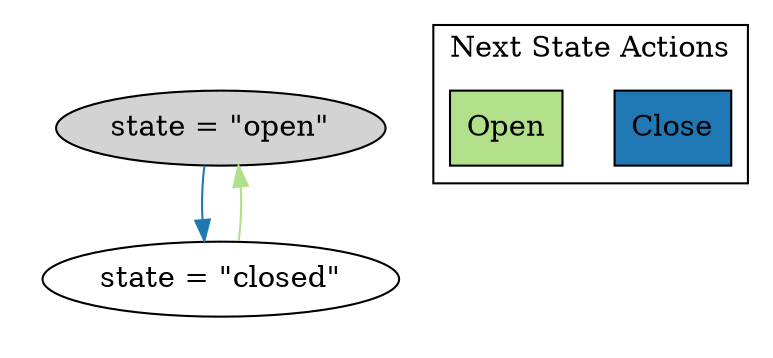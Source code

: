 strict digraph DiskGraph {
edge [colorscheme="paired12"]
nodesep=0.35;
subgraph cluster_graph {
color="white";
1230268122596981059 [label="state = \"open\"",style = filled]
1230268122596981059 -> -6990609831988358652 [label="",color="2",fontcolor="2"];
-6990609831988358652 [label="state = \"closed\""];
-6990609831988358652 -> 1230268122596981059 [label="",color="3",fontcolor="3"];
{rank = same; 1230268122596981059;}
{rank = same; -6990609831988358652;}
}
subgraph cluster_legend {graph[style=bold];label = "Next State Actions" style="solid"
node [ labeljust="l",colorscheme="paired12",style=filled,shape=record ]
Close [label="Close",fillcolor=2]
Open [label="Open",fillcolor=3]
}}